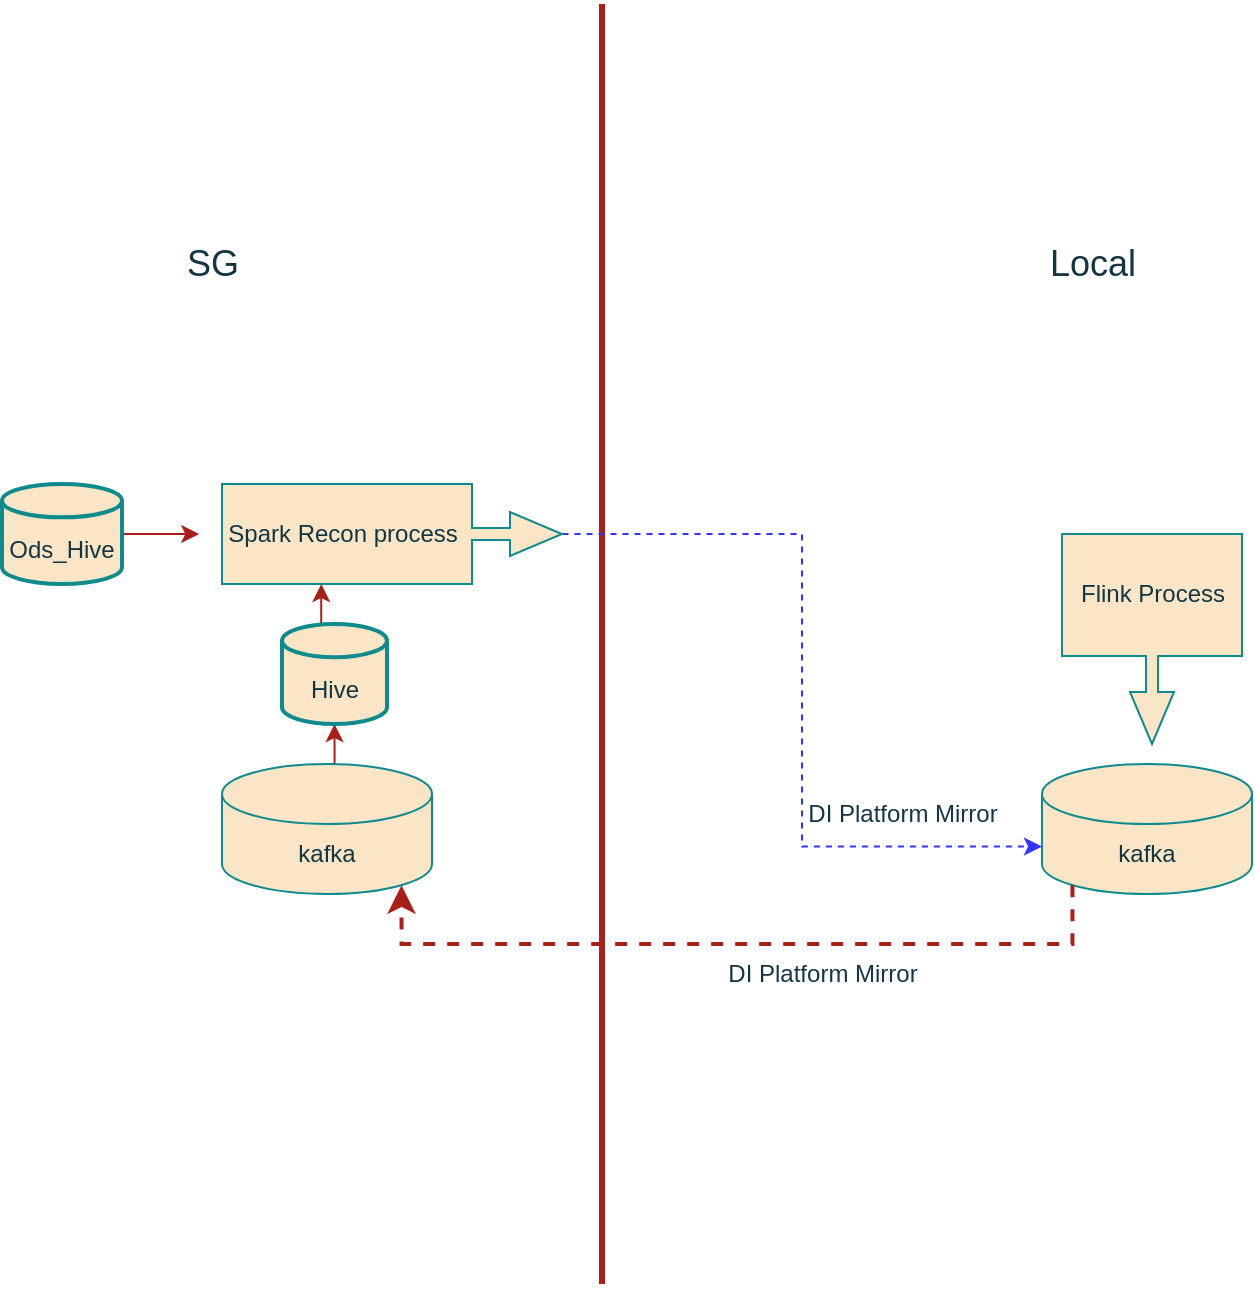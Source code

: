 <mxfile version="21.3.8" type="github">
  <diagram name="第 1 页" id="r6NgxxDx4FX8XlKe3o4B">
    <mxGraphModel dx="1242" dy="697" grid="1" gridSize="10" guides="1" tooltips="1" connect="1" arrows="1" fold="1" page="1" pageScale="1" pageWidth="827" pageHeight="1169" math="0" shadow="0">
      <root>
        <mxCell id="0" />
        <mxCell id="1" parent="0" />
        <mxCell id="mS5nCHfiMcPe9HGHpt-i-1" value="kafka" style="shape=cylinder3;whiteSpace=wrap;html=1;boundedLbl=1;backgroundOutline=1;size=15;rotation=0;labelBackgroundColor=none;fillColor=#FAE5C7;strokeColor=#0F8B8D;fontColor=#143642;" vertex="1" parent="1">
          <mxGeometry x="620" y="440" width="105" height="65" as="geometry" />
        </mxCell>
        <mxCell id="mS5nCHfiMcPe9HGHpt-i-13" style="edgeStyle=orthogonalEdgeStyle;rounded=0;orthogonalLoop=1;jettySize=auto;html=1;exitX=0.5;exitY=0;exitDx=0;exitDy=0;exitPerimeter=0;entryX=0.5;entryY=1;entryDx=0;entryDy=0;entryPerimeter=0;strokeColor=#A8201A;fontColor=#143642;fillColor=#FAE5C7;" edge="1" parent="1" source="mS5nCHfiMcPe9HGHpt-i-2" target="mS5nCHfiMcPe9HGHpt-i-3">
          <mxGeometry relative="1" as="geometry" />
        </mxCell>
        <mxCell id="mS5nCHfiMcPe9HGHpt-i-2" value="kafka" style="shape=cylinder3;whiteSpace=wrap;html=1;boundedLbl=1;backgroundOutline=1;size=15;rotation=0;labelBackgroundColor=none;fillColor=#FAE5C7;strokeColor=#0F8B8D;fontColor=#143642;" vertex="1" parent="1">
          <mxGeometry x="210" y="440" width="105" height="65" as="geometry" />
        </mxCell>
        <mxCell id="mS5nCHfiMcPe9HGHpt-i-19" style="edgeStyle=orthogonalEdgeStyle;rounded=0;orthogonalLoop=1;jettySize=auto;html=1;exitX=0.5;exitY=0;exitDx=0;exitDy=0;exitPerimeter=0;entryX=0;entryY=0;entryDx=49.625;entryDy=50;entryPerimeter=0;strokeColor=#A8201A;fontColor=#143642;fillColor=#FAE5C7;" edge="1" parent="1" source="mS5nCHfiMcPe9HGHpt-i-3" target="mS5nCHfiMcPe9HGHpt-i-15">
          <mxGeometry relative="1" as="geometry" />
        </mxCell>
        <mxCell id="mS5nCHfiMcPe9HGHpt-i-3" value="&lt;br&gt;Hive" style="strokeWidth=2;html=1;shape=mxgraph.flowchart.database;whiteSpace=wrap;labelBackgroundColor=none;fillColor=#FAE5C7;strokeColor=#0F8B8D;fontColor=#143642;" vertex="1" parent="1">
          <mxGeometry x="240" y="370" width="52.5" height="50" as="geometry" />
        </mxCell>
        <mxCell id="mS5nCHfiMcPe9HGHpt-i-4" value="" style="endArrow=none;html=1;rounded=0;strokeWidth=3;strokeColor=#A8201A;labelBackgroundColor=none;fontColor=default;" edge="1" parent="1">
          <mxGeometry width="50" height="50" relative="1" as="geometry">
            <mxPoint x="400" y="700" as="sourcePoint" />
            <mxPoint x="400" y="60" as="targetPoint" />
          </mxGeometry>
        </mxCell>
        <mxCell id="mS5nCHfiMcPe9HGHpt-i-5" value="&lt;font style=&quot;font-size: 18px;&quot;&gt;Local&lt;/font&gt;" style="text;html=1;align=center;verticalAlign=middle;resizable=0;points=[];autosize=1;strokeColor=none;fillColor=none;labelBackgroundColor=none;fontColor=#143642;" vertex="1" parent="1">
          <mxGeometry x="610" y="170" width="70" height="40" as="geometry" />
        </mxCell>
        <mxCell id="mS5nCHfiMcPe9HGHpt-i-6" value="&lt;font style=&quot;font-size: 18px;&quot;&gt;SG&lt;/font&gt;" style="text;html=1;align=center;verticalAlign=middle;resizable=0;points=[];autosize=1;strokeColor=none;fillColor=none;labelBackgroundColor=none;fontColor=#143642;" vertex="1" parent="1">
          <mxGeometry x="180" y="170" width="50" height="40" as="geometry" />
        </mxCell>
        <mxCell id="mS5nCHfiMcPe9HGHpt-i-8" value="" style="edgeStyle=elbowEdgeStyle;elbow=horizontal;endArrow=classic;html=1;curved=0;rounded=0;endSize=8;startSize=8;exitX=0.145;exitY=1;exitDx=0;exitDy=-4.35;exitPerimeter=0;entryX=0.855;entryY=1;entryDx=0;entryDy=-4.35;entryPerimeter=0;dashed=1;strokeWidth=2;labelBackgroundColor=none;strokeColor=#A8201A;fontColor=default;" edge="1" parent="1" source="mS5nCHfiMcPe9HGHpt-i-1" target="mS5nCHfiMcPe9HGHpt-i-2">
          <mxGeometry width="50" height="50" relative="1" as="geometry">
            <mxPoint x="610" y="560" as="sourcePoint" />
            <mxPoint x="320" y="550" as="targetPoint" />
            <Array as="points">
              <mxPoint x="460" y="530" />
            </Array>
          </mxGeometry>
        </mxCell>
        <mxCell id="mS5nCHfiMcPe9HGHpt-i-10" value="" style="html=1;shadow=0;dashed=0;align=center;verticalAlign=middle;shape=mxgraph.arrows2.calloutArrow;dy=3;dx=26;notch=61;arrowHead=8;strokeColor=#0F8B8D;fontColor=#143642;fillColor=#FAE5C7;rotation=90;" vertex="1" parent="1">
          <mxGeometry x="622.5" y="332.5" width="105" height="90" as="geometry" />
        </mxCell>
        <mxCell id="mS5nCHfiMcPe9HGHpt-i-11" value="Flink Process" style="text;html=1;align=center;verticalAlign=middle;resizable=0;points=[];autosize=1;strokeColor=none;fillColor=none;fontColor=#143642;" vertex="1" parent="1">
          <mxGeometry x="625" y="340" width="100" height="30" as="geometry" />
        </mxCell>
        <mxCell id="mS5nCHfiMcPe9HGHpt-i-12" value="DI Platform Mirror" style="text;html=1;align=center;verticalAlign=middle;resizable=0;points=[];autosize=1;strokeColor=none;fillColor=none;fontColor=#143642;" vertex="1" parent="1">
          <mxGeometry x="450" y="530" width="120" height="30" as="geometry" />
        </mxCell>
        <mxCell id="mS5nCHfiMcPe9HGHpt-i-18" style="edgeStyle=orthogonalEdgeStyle;rounded=0;orthogonalLoop=1;jettySize=auto;html=1;exitX=1;exitY=0.5;exitDx=0;exitDy=0;exitPerimeter=0;entryX=-0.01;entryY=0.5;entryDx=0;entryDy=0;entryPerimeter=0;strokeColor=#A8201A;fontColor=#143642;fillColor=#FAE5C7;" edge="1" parent="1" source="mS5nCHfiMcPe9HGHpt-i-14" target="mS5nCHfiMcPe9HGHpt-i-16">
          <mxGeometry relative="1" as="geometry" />
        </mxCell>
        <mxCell id="mS5nCHfiMcPe9HGHpt-i-14" value="&lt;br&gt;Ods_Hive" style="strokeWidth=2;html=1;shape=mxgraph.flowchart.database;whiteSpace=wrap;labelBackgroundColor=none;fillColor=#FAE5C7;strokeColor=#0F8B8D;fontColor=#143642;" vertex="1" parent="1">
          <mxGeometry x="100" y="300" width="60" height="50" as="geometry" />
        </mxCell>
        <mxCell id="mS5nCHfiMcPe9HGHpt-i-20" style="edgeStyle=orthogonalEdgeStyle;rounded=0;orthogonalLoop=1;jettySize=auto;html=1;exitX=0;exitY=0;exitDx=146.25;exitDy=25;exitPerimeter=0;entryX=0;entryY=0;entryDx=0;entryDy=41.25;entryPerimeter=0;strokeColor=#3333FF;fontColor=#143642;fillColor=#FAE5C7;dashed=1;" edge="1" parent="1" source="mS5nCHfiMcPe9HGHpt-i-15" target="mS5nCHfiMcPe9HGHpt-i-1">
          <mxGeometry relative="1" as="geometry" />
        </mxCell>
        <mxCell id="mS5nCHfiMcPe9HGHpt-i-15" value="" style="html=1;shadow=0;dashed=0;align=center;verticalAlign=middle;shape=mxgraph.arrows2.calloutArrow;dy=3;dx=26;notch=125;arrowHead=8;strokeColor=#0F8B8D;fontColor=#143642;fillColor=#FAE5C7;rotation=0;" vertex="1" parent="1">
          <mxGeometry x="210" y="300" width="170" height="50" as="geometry" />
        </mxCell>
        <mxCell id="mS5nCHfiMcPe9HGHpt-i-16" value="Spark Recon process" style="text;html=1;align=center;verticalAlign=middle;resizable=0;points=[];autosize=1;strokeColor=none;fillColor=none;fontColor=#143642;" vertex="1" parent="1">
          <mxGeometry x="200" y="310" width="140" height="30" as="geometry" />
        </mxCell>
        <mxCell id="mS5nCHfiMcPe9HGHpt-i-21" value="DI Platform Mirror" style="text;html=1;align=center;verticalAlign=middle;resizable=0;points=[];autosize=1;strokeColor=none;fillColor=none;fontColor=#143642;" vertex="1" parent="1">
          <mxGeometry x="490" y="450" width="120" height="30" as="geometry" />
        </mxCell>
      </root>
    </mxGraphModel>
  </diagram>
</mxfile>
